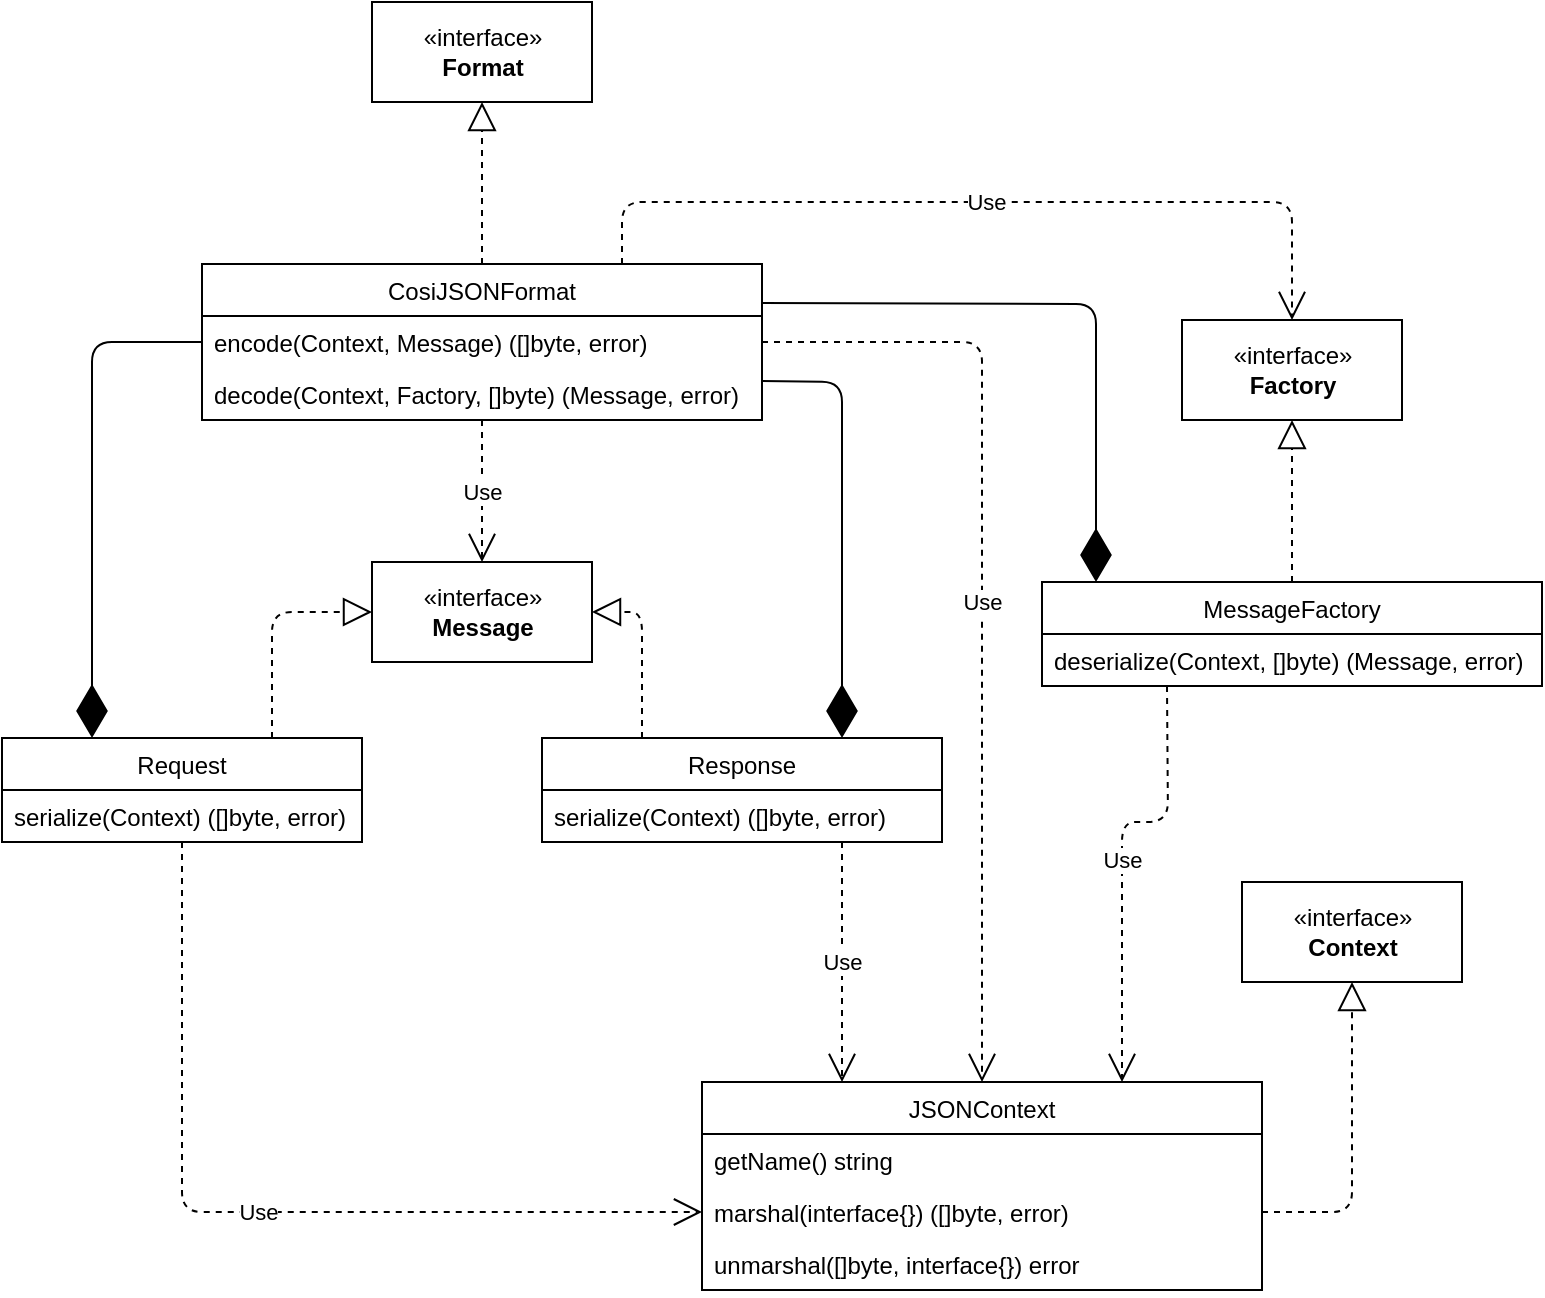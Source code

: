 <mxfile version="12.1.3" pages="1"><diagram id="JE_fhvbXXYaDU8tIrnDz" name="Page-1"><mxGraphModel dx="1648" dy="604" grid="1" gridSize="10" guides="1" tooltips="1" connect="1" arrows="1" fold="1" page="1" pageScale="1" pageWidth="850" pageHeight="1100" math="0" shadow="0"><root><mxCell id="0"/><mxCell id="1" parent="0"/><mxCell id="Oe1z6N7sOFptQJ27GBfi-1" value="CosiJSONFormat" style="swimlane;fontStyle=0;childLayout=stackLayout;horizontal=1;startSize=26;fillColor=none;horizontalStack=0;resizeParent=1;resizeParentMax=0;resizeLast=0;collapsible=1;marginBottom=0;" vertex="1" parent="1"><mxGeometry x="160" y="161" width="280" height="78" as="geometry"/></mxCell><mxCell id="Oe1z6N7sOFptQJ27GBfi-2" value="encode(Context, Message) ([]byte, error)" style="text;strokeColor=none;fillColor=none;align=left;verticalAlign=top;spacingLeft=4;spacingRight=4;overflow=hidden;rotatable=0;points=[[0,0.5],[1,0.5]];portConstraint=eastwest;" vertex="1" parent="Oe1z6N7sOFptQJ27GBfi-1"><mxGeometry y="26" width="280" height="26" as="geometry"/></mxCell><mxCell id="Oe1z6N7sOFptQJ27GBfi-3" value="decode(Context, Factory, []byte) (Message, error)" style="text;strokeColor=none;fillColor=none;align=left;verticalAlign=top;spacingLeft=4;spacingRight=4;overflow=hidden;rotatable=0;points=[[0,0.5],[1,0.5]];portConstraint=eastwest;" vertex="1" parent="Oe1z6N7sOFptQJ27GBfi-1"><mxGeometry y="52" width="280" height="26" as="geometry"/></mxCell><mxCell id="Oe1z6N7sOFptQJ27GBfi-5" value="«interface»&lt;br&gt;&lt;b&gt;Format&lt;/b&gt;" style="html=1;" vertex="1" parent="1"><mxGeometry x="245" y="30" width="110" height="50" as="geometry"/></mxCell><mxCell id="Oe1z6N7sOFptQJ27GBfi-6" value="" style="endArrow=block;dashed=1;endFill=0;endSize=12;html=1;exitX=0.5;exitY=0;exitDx=0;exitDy=0;entryX=0.5;entryY=1;entryDx=0;entryDy=0;" edge="1" parent="1" source="Oe1z6N7sOFptQJ27GBfi-1" target="Oe1z6N7sOFptQJ27GBfi-5"><mxGeometry width="160" relative="1" as="geometry"><mxPoint x="500" y="50" as="sourcePoint"/><mxPoint x="340" y="50" as="targetPoint"/></mxGeometry></mxCell><mxCell id="Oe1z6N7sOFptQJ27GBfi-7" value="Request" style="swimlane;fontStyle=0;childLayout=stackLayout;horizontal=1;startSize=26;fillColor=none;horizontalStack=0;resizeParent=1;resizeParentMax=0;resizeLast=0;collapsible=1;marginBottom=0;" vertex="1" parent="1"><mxGeometry x="60" y="398" width="180" height="52" as="geometry"/></mxCell><mxCell id="Oe1z6N7sOFptQJ27GBfi-8" value="serialize(Context) ([]byte, error)" style="text;strokeColor=none;fillColor=none;align=left;verticalAlign=top;spacingLeft=4;spacingRight=4;overflow=hidden;rotatable=0;points=[[0,0.5],[1,0.5]];portConstraint=eastwest;" vertex="1" parent="Oe1z6N7sOFptQJ27GBfi-7"><mxGeometry y="26" width="180" height="26" as="geometry"/></mxCell><mxCell id="Oe1z6N7sOFptQJ27GBfi-11" value="Response" style="swimlane;fontStyle=0;childLayout=stackLayout;horizontal=1;startSize=26;fillColor=none;horizontalStack=0;resizeParent=1;resizeParentMax=0;resizeLast=0;collapsible=1;marginBottom=0;" vertex="1" parent="1"><mxGeometry x="330" y="398" width="200" height="52" as="geometry"/></mxCell><mxCell id="Oe1z6N7sOFptQJ27GBfi-12" value="serialize(Context) ([]byte, error)" style="text;strokeColor=none;fillColor=none;align=left;verticalAlign=top;spacingLeft=4;spacingRight=4;overflow=hidden;rotatable=0;points=[[0,0.5],[1,0.5]];portConstraint=eastwest;" vertex="1" parent="Oe1z6N7sOFptQJ27GBfi-11"><mxGeometry y="26" width="200" height="26" as="geometry"/></mxCell><mxCell id="Oe1z6N7sOFptQJ27GBfi-17" value="«interface»&lt;br&gt;&lt;b&gt;Message&lt;/b&gt;" style="html=1;" vertex="1" parent="1"><mxGeometry x="245" y="310" width="110" height="50" as="geometry"/></mxCell><mxCell id="Oe1z6N7sOFptQJ27GBfi-18" value="" style="endArrow=block;dashed=1;endFill=0;endSize=12;html=1;exitX=0.75;exitY=0;exitDx=0;exitDy=0;entryX=0;entryY=0.5;entryDx=0;entryDy=0;" edge="1" parent="1" source="Oe1z6N7sOFptQJ27GBfi-7" target="Oe1z6N7sOFptQJ27GBfi-17"><mxGeometry width="160" relative="1" as="geometry"><mxPoint x="360" y="280" as="sourcePoint"/><mxPoint x="200" y="280" as="targetPoint"/><Array as="points"><mxPoint x="195" y="335"/></Array></mxGeometry></mxCell><mxCell id="Oe1z6N7sOFptQJ27GBfi-19" value="" style="endArrow=block;dashed=1;endFill=0;endSize=12;html=1;exitX=0.25;exitY=0;exitDx=0;exitDy=0;entryX=1;entryY=0.5;entryDx=0;entryDy=0;" edge="1" parent="1" source="Oe1z6N7sOFptQJ27GBfi-11" target="Oe1z6N7sOFptQJ27GBfi-17"><mxGeometry width="160" relative="1" as="geometry"><mxPoint x="500" y="270" as="sourcePoint"/><mxPoint x="340" y="270" as="targetPoint"/><Array as="points"><mxPoint x="380" y="335"/></Array></mxGeometry></mxCell><mxCell id="Oe1z6N7sOFptQJ27GBfi-21" value="JSONContext" style="swimlane;fontStyle=0;childLayout=stackLayout;horizontal=1;startSize=26;fillColor=none;horizontalStack=0;resizeParent=1;resizeParentMax=0;resizeLast=0;collapsible=1;marginBottom=0;" vertex="1" parent="1"><mxGeometry x="410" y="570" width="280" height="104" as="geometry"/></mxCell><mxCell id="Oe1z6N7sOFptQJ27GBfi-22" value="getName() string" style="text;strokeColor=none;fillColor=none;align=left;verticalAlign=top;spacingLeft=4;spacingRight=4;overflow=hidden;rotatable=0;points=[[0,0.5],[1,0.5]];portConstraint=eastwest;" vertex="1" parent="Oe1z6N7sOFptQJ27GBfi-21"><mxGeometry y="26" width="280" height="26" as="geometry"/></mxCell><mxCell id="Oe1z6N7sOFptQJ27GBfi-23" value="marshal(interface{}) ([]byte, error)" style="text;strokeColor=none;fillColor=none;align=left;verticalAlign=top;spacingLeft=4;spacingRight=4;overflow=hidden;rotatable=0;points=[[0,0.5],[1,0.5]];portConstraint=eastwest;" vertex="1" parent="Oe1z6N7sOFptQJ27GBfi-21"><mxGeometry y="52" width="280" height="26" as="geometry"/></mxCell><mxCell id="Oe1z6N7sOFptQJ27GBfi-24" value="unmarshal([]byte, interface{}) error" style="text;strokeColor=none;fillColor=none;align=left;verticalAlign=top;spacingLeft=4;spacingRight=4;overflow=hidden;rotatable=0;points=[[0,0.5],[1,0.5]];portConstraint=eastwest;" vertex="1" parent="Oe1z6N7sOFptQJ27GBfi-21"><mxGeometry y="78" width="280" height="26" as="geometry"/></mxCell><mxCell id="Oe1z6N7sOFptQJ27GBfi-25" value="Use" style="endArrow=open;endSize=12;dashed=1;html=1;exitX=0.5;exitY=1;exitDx=0;exitDy=0;entryX=0;entryY=0.5;entryDx=0;entryDy=0;" edge="1" parent="1" source="Oe1z6N7sOFptQJ27GBfi-7" target="Oe1z6N7sOFptQJ27GBfi-23"><mxGeometry width="160" relative="1" as="geometry"><mxPoint x="220" y="570" as="sourcePoint"/><mxPoint x="380" y="570" as="targetPoint"/><Array as="points"><mxPoint x="150" y="635"/></Array></mxGeometry></mxCell><mxCell id="Oe1z6N7sOFptQJ27GBfi-26" value="Use" style="endArrow=open;endSize=12;dashed=1;html=1;exitX=0.75;exitY=1;exitDx=0;exitDy=0;entryX=0.25;entryY=0;entryDx=0;entryDy=0;" edge="1" parent="1" source="Oe1z6N7sOFptQJ27GBfi-11" target="Oe1z6N7sOFptQJ27GBfi-21"><mxGeometry width="160" relative="1" as="geometry"><mxPoint x="570" y="490" as="sourcePoint"/><mxPoint x="730" y="490" as="targetPoint"/></mxGeometry></mxCell><mxCell id="Oe1z6N7sOFptQJ27GBfi-27" value="Use" style="endArrow=open;endSize=12;dashed=1;html=1;exitX=1;exitY=0.5;exitDx=0;exitDy=0;entryX=0.5;entryY=0;entryDx=0;entryDy=0;" edge="1" parent="1" source="Oe1z6N7sOFptQJ27GBfi-2" target="Oe1z6N7sOFptQJ27GBfi-21"><mxGeometry width="160" relative="1" as="geometry"><mxPoint x="580" y="330" as="sourcePoint"/><mxPoint x="740" y="330" as="targetPoint"/><Array as="points"><mxPoint x="550" y="200"/></Array></mxGeometry></mxCell><mxCell id="Oe1z6N7sOFptQJ27GBfi-28" value="«interface»&lt;br&gt;&lt;b&gt;Context&lt;/b&gt;" style="html=1;" vertex="1" parent="1"><mxGeometry x="680" y="470" width="110" height="50" as="geometry"/></mxCell><mxCell id="Oe1z6N7sOFptQJ27GBfi-30" value="MessageFactory" style="swimlane;fontStyle=0;childLayout=stackLayout;horizontal=1;startSize=26;fillColor=none;horizontalStack=0;resizeParent=1;resizeParentMax=0;resizeLast=0;collapsible=1;marginBottom=0;" vertex="1" parent="1"><mxGeometry x="580" y="320" width="250" height="52" as="geometry"/></mxCell><mxCell id="Oe1z6N7sOFptQJ27GBfi-31" value="deserialize(Context, []byte) (Message, error)" style="text;strokeColor=none;fillColor=none;align=left;verticalAlign=top;spacingLeft=4;spacingRight=4;overflow=hidden;rotatable=0;points=[[0,0.5],[1,0.5]];portConstraint=eastwest;" vertex="1" parent="Oe1z6N7sOFptQJ27GBfi-30"><mxGeometry y="26" width="250" height="26" as="geometry"/></mxCell><mxCell id="Oe1z6N7sOFptQJ27GBfi-34" value="Use" style="endArrow=open;endSize=12;dashed=1;html=1;entryX=0.75;entryY=0;entryDx=0;entryDy=0;exitX=0.25;exitY=1;exitDx=0;exitDy=0;" edge="1" parent="1" source="Oe1z6N7sOFptQJ27GBfi-30" target="Oe1z6N7sOFptQJ27GBfi-21"><mxGeometry width="160" relative="1" as="geometry"><mxPoint x="610" y="420" as="sourcePoint"/><mxPoint x="790" y="420" as="targetPoint"/><Array as="points"><mxPoint x="643" y="440"/><mxPoint x="620" y="440"/></Array></mxGeometry></mxCell><mxCell id="Oe1z6N7sOFptQJ27GBfi-35" value="«interface»&lt;br&gt;&lt;b&gt;Factory&lt;/b&gt;" style="html=1;" vertex="1" parent="1"><mxGeometry x="650" y="189" width="110" height="50" as="geometry"/></mxCell><mxCell id="Oe1z6N7sOFptQJ27GBfi-37" value="" style="endArrow=block;dashed=1;endFill=0;endSize=12;html=1;exitX=0.5;exitY=0;exitDx=0;exitDy=0;entryX=0.5;entryY=1;entryDx=0;entryDy=0;" edge="1" parent="1" source="Oe1z6N7sOFptQJ27GBfi-30" target="Oe1z6N7sOFptQJ27GBfi-35"><mxGeometry width="160" relative="1" as="geometry"><mxPoint x="830" y="290" as="sourcePoint"/><mxPoint x="670" y="290" as="targetPoint"/></mxGeometry></mxCell><mxCell id="Oe1z6N7sOFptQJ27GBfi-29" value="" style="endArrow=block;dashed=1;endFill=0;endSize=12;html=1;exitX=1;exitY=0.5;exitDx=0;exitDy=0;entryX=0.5;entryY=1;entryDx=0;entryDy=0;" edge="1" parent="1" source="Oe1z6N7sOFptQJ27GBfi-23" target="Oe1z6N7sOFptQJ27GBfi-28"><mxGeometry width="160" relative="1" as="geometry"><mxPoint x="840" y="500" as="sourcePoint"/><mxPoint x="680" y="500" as="targetPoint"/><Array as="points"><mxPoint x="735" y="635"/></Array></mxGeometry></mxCell><mxCell id="Oe1z6N7sOFptQJ27GBfi-38" value="Use" style="endArrow=open;endSize=12;dashed=1;html=1;exitX=0.5;exitY=1;exitDx=0;exitDy=0;entryX=0.5;entryY=0;entryDx=0;entryDy=0;" edge="1" parent="1" source="Oe1z6N7sOFptQJ27GBfi-1" target="Oe1z6N7sOFptQJ27GBfi-17"><mxGeometry width="160" relative="1" as="geometry"><mxPoint x="250" y="280" as="sourcePoint"/><mxPoint x="410" y="280" as="targetPoint"/></mxGeometry></mxCell><mxCell id="Oe1z6N7sOFptQJ27GBfi-39" value="" style="endArrow=diamondThin;endFill=1;endSize=24;html=1;exitX=0;exitY=0.5;exitDx=0;exitDy=0;entryX=0.25;entryY=0;entryDx=0;entryDy=0;" edge="1" parent="1" source="Oe1z6N7sOFptQJ27GBfi-2" target="Oe1z6N7sOFptQJ27GBfi-7"><mxGeometry width="160" relative="1" as="geometry"><mxPoint x="50" y="290" as="sourcePoint"/><mxPoint x="210" y="290" as="targetPoint"/><Array as="points"><mxPoint x="105" y="200"/></Array></mxGeometry></mxCell><mxCell id="Oe1z6N7sOFptQJ27GBfi-40" value="" style="endArrow=diamondThin;endFill=1;endSize=24;html=1;exitX=1;exitY=0.75;exitDx=0;exitDy=0;entryX=0.75;entryY=0;entryDx=0;entryDy=0;" edge="1" parent="1" source="Oe1z6N7sOFptQJ27GBfi-1" target="Oe1z6N7sOFptQJ27GBfi-11"><mxGeometry width="160" relative="1" as="geometry"><mxPoint x="380" y="290" as="sourcePoint"/><mxPoint x="540" y="290" as="targetPoint"/><Array as="points"><mxPoint x="480" y="220"/></Array></mxGeometry></mxCell><mxCell id="Oe1z6N7sOFptQJ27GBfi-41" value="" style="endArrow=diamondThin;endFill=1;endSize=24;html=1;exitX=1;exitY=0.25;exitDx=0;exitDy=0;entryX=0.108;entryY=0;entryDx=0;entryDy=0;entryPerimeter=0;" edge="1" parent="1" source="Oe1z6N7sOFptQJ27GBfi-1" target="Oe1z6N7sOFptQJ27GBfi-30"><mxGeometry width="160" relative="1" as="geometry"><mxPoint x="500" y="120" as="sourcePoint"/><mxPoint x="660" y="120" as="targetPoint"/><Array as="points"><mxPoint x="607" y="181"/></Array></mxGeometry></mxCell><mxCell id="Oe1z6N7sOFptQJ27GBfi-42" value="Use" style="endArrow=open;endSize=12;dashed=1;html=1;exitX=0.75;exitY=0;exitDx=0;exitDy=0;entryX=0.5;entryY=0;entryDx=0;entryDy=0;" edge="1" parent="1" source="Oe1z6N7sOFptQJ27GBfi-1" target="Oe1z6N7sOFptQJ27GBfi-35"><mxGeometry width="160" relative="1" as="geometry"><mxPoint x="530" y="130" as="sourcePoint"/><mxPoint x="690" y="130" as="targetPoint"/><Array as="points"><mxPoint x="370" y="130"/><mxPoint x="705" y="130"/></Array></mxGeometry></mxCell></root></mxGraphModel></diagram></mxfile>